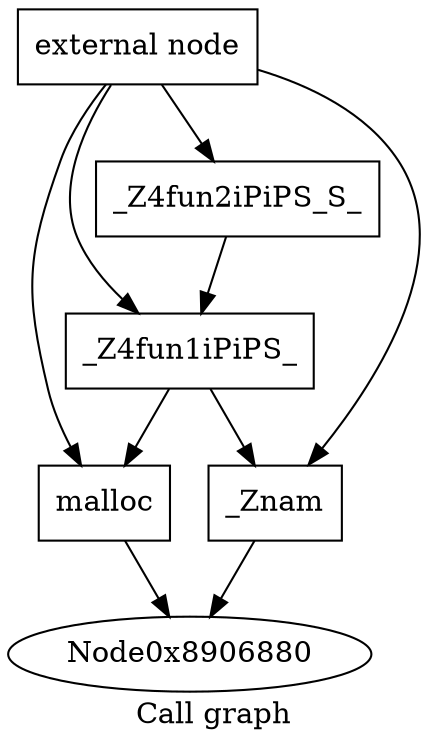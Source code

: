 digraph "Call graph" {
	label="Call graph";

	Node0x8906850 [shape=record,label="{external node}"];
	Node0x8906850 -> Node0x89068f0;
	Node0x8906850 -> Node0x8906990;
	Node0x8906850 -> Node0x8906e40;
	Node0x8906850 -> Node0x8906fe0;
	Node0x89068f0 [shape=record,label="{_Z4fun1iPiPS_}"];
	Node0x89068f0 -> Node0x8906990;
	Node0x89068f0 -> Node0x8906e40;
	Node0x8906990 [shape=record,label="{malloc}"];
	Node0x8906990 -> Node0x8906880;
	Node0x8906e40 [shape=record,label="{_Znam}"];
	Node0x8906e40 -> Node0x8906880;
	Node0x8906fe0 [shape=record,label="{_Z4fun2iPiPS_S_}"];
	Node0x8906fe0 -> Node0x89068f0;
}
